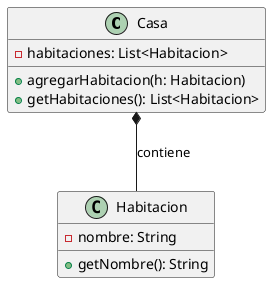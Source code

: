@startuml
class Casa {
    - habitaciones: List<Habitacion>
    + agregarHabitacion(h: Habitacion)
    + getHabitaciones(): List<Habitacion>
}

class Habitacion {
    - nombre: String
    + getNombre(): String
}

Casa *-- Habitacion : contiene
@enduml
